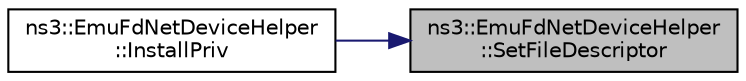 digraph "ns3::EmuFdNetDeviceHelper::SetFileDescriptor"
{
 // LATEX_PDF_SIZE
  edge [fontname="Helvetica",fontsize="10",labelfontname="Helvetica",labelfontsize="10"];
  node [fontname="Helvetica",fontsize="10",shape=record];
  rankdir="RL";
  Node1 [label="ns3::EmuFdNetDeviceHelper\l::SetFileDescriptor",height=0.2,width=0.4,color="black", fillcolor="grey75", style="filled", fontcolor="black",tooltip="Sets a file descriptor on the FileDescriptorNetDevice."];
  Node1 -> Node2 [dir="back",color="midnightblue",fontsize="10",style="solid",fontname="Helvetica"];
  Node2 [label="ns3::EmuFdNetDeviceHelper\l::InstallPriv",height=0.2,width=0.4,color="black", fillcolor="white", style="filled",URL="$classns3_1_1_emu_fd_net_device_helper.html#af1fec8e1f99c996e297507a1cb3fe084",tooltip="This method creates an ns3::FdNetDevice attached to a physical network interface."];
}
